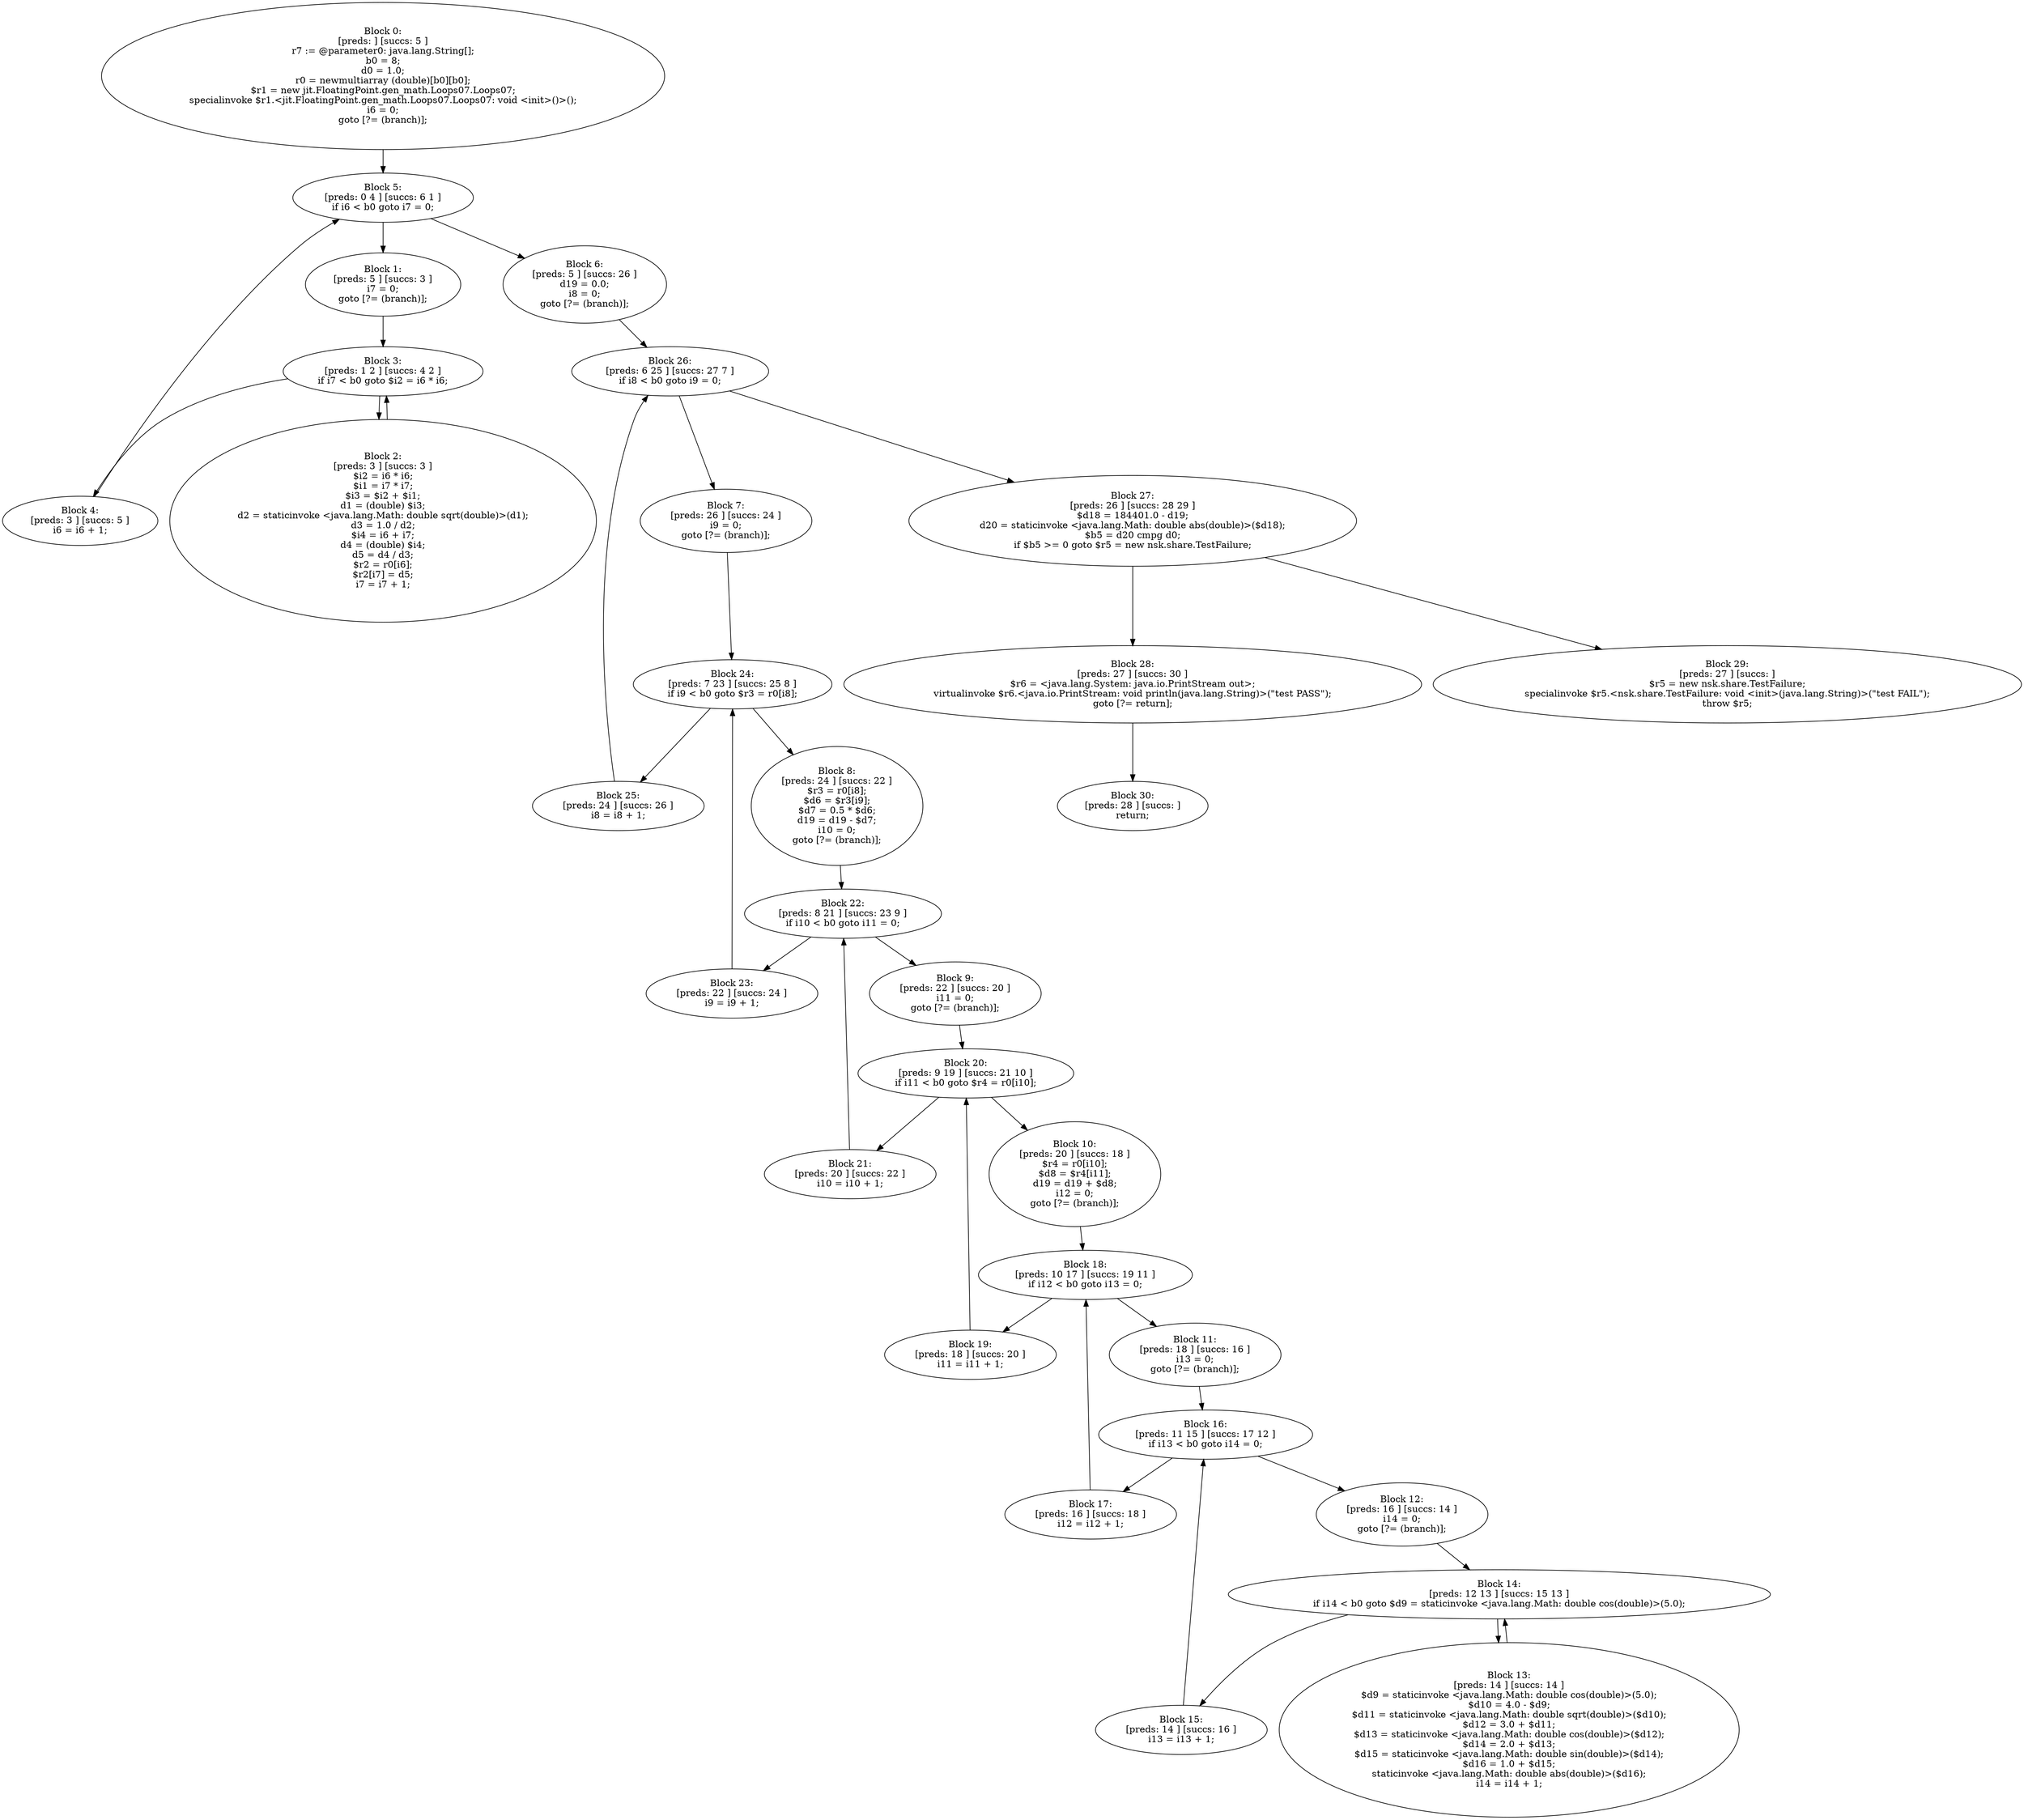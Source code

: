 digraph "unitGraph" {
    "Block 0:
[preds: ] [succs: 5 ]
r7 := @parameter0: java.lang.String[];
b0 = 8;
d0 = 1.0;
r0 = newmultiarray (double)[b0][b0];
$r1 = new jit.FloatingPoint.gen_math.Loops07.Loops07;
specialinvoke $r1.<jit.FloatingPoint.gen_math.Loops07.Loops07: void <init>()>();
i6 = 0;
goto [?= (branch)];
"
    "Block 1:
[preds: 5 ] [succs: 3 ]
i7 = 0;
goto [?= (branch)];
"
    "Block 2:
[preds: 3 ] [succs: 3 ]
$i2 = i6 * i6;
$i1 = i7 * i7;
$i3 = $i2 + $i1;
d1 = (double) $i3;
d2 = staticinvoke <java.lang.Math: double sqrt(double)>(d1);
d3 = 1.0 / d2;
$i4 = i6 + i7;
d4 = (double) $i4;
d5 = d4 / d3;
$r2 = r0[i6];
$r2[i7] = d5;
i7 = i7 + 1;
"
    "Block 3:
[preds: 1 2 ] [succs: 4 2 ]
if i7 < b0 goto $i2 = i6 * i6;
"
    "Block 4:
[preds: 3 ] [succs: 5 ]
i6 = i6 + 1;
"
    "Block 5:
[preds: 0 4 ] [succs: 6 1 ]
if i6 < b0 goto i7 = 0;
"
    "Block 6:
[preds: 5 ] [succs: 26 ]
d19 = 0.0;
i8 = 0;
goto [?= (branch)];
"
    "Block 7:
[preds: 26 ] [succs: 24 ]
i9 = 0;
goto [?= (branch)];
"
    "Block 8:
[preds: 24 ] [succs: 22 ]
$r3 = r0[i8];
$d6 = $r3[i9];
$d7 = 0.5 * $d6;
d19 = d19 - $d7;
i10 = 0;
goto [?= (branch)];
"
    "Block 9:
[preds: 22 ] [succs: 20 ]
i11 = 0;
goto [?= (branch)];
"
    "Block 10:
[preds: 20 ] [succs: 18 ]
$r4 = r0[i10];
$d8 = $r4[i11];
d19 = d19 + $d8;
i12 = 0;
goto [?= (branch)];
"
    "Block 11:
[preds: 18 ] [succs: 16 ]
i13 = 0;
goto [?= (branch)];
"
    "Block 12:
[preds: 16 ] [succs: 14 ]
i14 = 0;
goto [?= (branch)];
"
    "Block 13:
[preds: 14 ] [succs: 14 ]
$d9 = staticinvoke <java.lang.Math: double cos(double)>(5.0);
$d10 = 4.0 - $d9;
$d11 = staticinvoke <java.lang.Math: double sqrt(double)>($d10);
$d12 = 3.0 + $d11;
$d13 = staticinvoke <java.lang.Math: double cos(double)>($d12);
$d14 = 2.0 + $d13;
$d15 = staticinvoke <java.lang.Math: double sin(double)>($d14);
$d16 = 1.0 + $d15;
staticinvoke <java.lang.Math: double abs(double)>($d16);
i14 = i14 + 1;
"
    "Block 14:
[preds: 12 13 ] [succs: 15 13 ]
if i14 < b0 goto $d9 = staticinvoke <java.lang.Math: double cos(double)>(5.0);
"
    "Block 15:
[preds: 14 ] [succs: 16 ]
i13 = i13 + 1;
"
    "Block 16:
[preds: 11 15 ] [succs: 17 12 ]
if i13 < b0 goto i14 = 0;
"
    "Block 17:
[preds: 16 ] [succs: 18 ]
i12 = i12 + 1;
"
    "Block 18:
[preds: 10 17 ] [succs: 19 11 ]
if i12 < b0 goto i13 = 0;
"
    "Block 19:
[preds: 18 ] [succs: 20 ]
i11 = i11 + 1;
"
    "Block 20:
[preds: 9 19 ] [succs: 21 10 ]
if i11 < b0 goto $r4 = r0[i10];
"
    "Block 21:
[preds: 20 ] [succs: 22 ]
i10 = i10 + 1;
"
    "Block 22:
[preds: 8 21 ] [succs: 23 9 ]
if i10 < b0 goto i11 = 0;
"
    "Block 23:
[preds: 22 ] [succs: 24 ]
i9 = i9 + 1;
"
    "Block 24:
[preds: 7 23 ] [succs: 25 8 ]
if i9 < b0 goto $r3 = r0[i8];
"
    "Block 25:
[preds: 24 ] [succs: 26 ]
i8 = i8 + 1;
"
    "Block 26:
[preds: 6 25 ] [succs: 27 7 ]
if i8 < b0 goto i9 = 0;
"
    "Block 27:
[preds: 26 ] [succs: 28 29 ]
$d18 = 184401.0 - d19;
d20 = staticinvoke <java.lang.Math: double abs(double)>($d18);
$b5 = d20 cmpg d0;
if $b5 >= 0 goto $r5 = new nsk.share.TestFailure;
"
    "Block 28:
[preds: 27 ] [succs: 30 ]
$r6 = <java.lang.System: java.io.PrintStream out>;
virtualinvoke $r6.<java.io.PrintStream: void println(java.lang.String)>(\"test PASS\");
goto [?= return];
"
    "Block 29:
[preds: 27 ] [succs: ]
$r5 = new nsk.share.TestFailure;
specialinvoke $r5.<nsk.share.TestFailure: void <init>(java.lang.String)>(\"test FAIL\");
throw $r5;
"
    "Block 30:
[preds: 28 ] [succs: ]
return;
"
    "Block 0:
[preds: ] [succs: 5 ]
r7 := @parameter0: java.lang.String[];
b0 = 8;
d0 = 1.0;
r0 = newmultiarray (double)[b0][b0];
$r1 = new jit.FloatingPoint.gen_math.Loops07.Loops07;
specialinvoke $r1.<jit.FloatingPoint.gen_math.Loops07.Loops07: void <init>()>();
i6 = 0;
goto [?= (branch)];
"->"Block 5:
[preds: 0 4 ] [succs: 6 1 ]
if i6 < b0 goto i7 = 0;
";
    "Block 1:
[preds: 5 ] [succs: 3 ]
i7 = 0;
goto [?= (branch)];
"->"Block 3:
[preds: 1 2 ] [succs: 4 2 ]
if i7 < b0 goto $i2 = i6 * i6;
";
    "Block 2:
[preds: 3 ] [succs: 3 ]
$i2 = i6 * i6;
$i1 = i7 * i7;
$i3 = $i2 + $i1;
d1 = (double) $i3;
d2 = staticinvoke <java.lang.Math: double sqrt(double)>(d1);
d3 = 1.0 / d2;
$i4 = i6 + i7;
d4 = (double) $i4;
d5 = d4 / d3;
$r2 = r0[i6];
$r2[i7] = d5;
i7 = i7 + 1;
"->"Block 3:
[preds: 1 2 ] [succs: 4 2 ]
if i7 < b0 goto $i2 = i6 * i6;
";
    "Block 3:
[preds: 1 2 ] [succs: 4 2 ]
if i7 < b0 goto $i2 = i6 * i6;
"->"Block 4:
[preds: 3 ] [succs: 5 ]
i6 = i6 + 1;
";
    "Block 3:
[preds: 1 2 ] [succs: 4 2 ]
if i7 < b0 goto $i2 = i6 * i6;
"->"Block 2:
[preds: 3 ] [succs: 3 ]
$i2 = i6 * i6;
$i1 = i7 * i7;
$i3 = $i2 + $i1;
d1 = (double) $i3;
d2 = staticinvoke <java.lang.Math: double sqrt(double)>(d1);
d3 = 1.0 / d2;
$i4 = i6 + i7;
d4 = (double) $i4;
d5 = d4 / d3;
$r2 = r0[i6];
$r2[i7] = d5;
i7 = i7 + 1;
";
    "Block 4:
[preds: 3 ] [succs: 5 ]
i6 = i6 + 1;
"->"Block 5:
[preds: 0 4 ] [succs: 6 1 ]
if i6 < b0 goto i7 = 0;
";
    "Block 5:
[preds: 0 4 ] [succs: 6 1 ]
if i6 < b0 goto i7 = 0;
"->"Block 6:
[preds: 5 ] [succs: 26 ]
d19 = 0.0;
i8 = 0;
goto [?= (branch)];
";
    "Block 5:
[preds: 0 4 ] [succs: 6 1 ]
if i6 < b0 goto i7 = 0;
"->"Block 1:
[preds: 5 ] [succs: 3 ]
i7 = 0;
goto [?= (branch)];
";
    "Block 6:
[preds: 5 ] [succs: 26 ]
d19 = 0.0;
i8 = 0;
goto [?= (branch)];
"->"Block 26:
[preds: 6 25 ] [succs: 27 7 ]
if i8 < b0 goto i9 = 0;
";
    "Block 7:
[preds: 26 ] [succs: 24 ]
i9 = 0;
goto [?= (branch)];
"->"Block 24:
[preds: 7 23 ] [succs: 25 8 ]
if i9 < b0 goto $r3 = r0[i8];
";
    "Block 8:
[preds: 24 ] [succs: 22 ]
$r3 = r0[i8];
$d6 = $r3[i9];
$d7 = 0.5 * $d6;
d19 = d19 - $d7;
i10 = 0;
goto [?= (branch)];
"->"Block 22:
[preds: 8 21 ] [succs: 23 9 ]
if i10 < b0 goto i11 = 0;
";
    "Block 9:
[preds: 22 ] [succs: 20 ]
i11 = 0;
goto [?= (branch)];
"->"Block 20:
[preds: 9 19 ] [succs: 21 10 ]
if i11 < b0 goto $r4 = r0[i10];
";
    "Block 10:
[preds: 20 ] [succs: 18 ]
$r4 = r0[i10];
$d8 = $r4[i11];
d19 = d19 + $d8;
i12 = 0;
goto [?= (branch)];
"->"Block 18:
[preds: 10 17 ] [succs: 19 11 ]
if i12 < b0 goto i13 = 0;
";
    "Block 11:
[preds: 18 ] [succs: 16 ]
i13 = 0;
goto [?= (branch)];
"->"Block 16:
[preds: 11 15 ] [succs: 17 12 ]
if i13 < b0 goto i14 = 0;
";
    "Block 12:
[preds: 16 ] [succs: 14 ]
i14 = 0;
goto [?= (branch)];
"->"Block 14:
[preds: 12 13 ] [succs: 15 13 ]
if i14 < b0 goto $d9 = staticinvoke <java.lang.Math: double cos(double)>(5.0);
";
    "Block 13:
[preds: 14 ] [succs: 14 ]
$d9 = staticinvoke <java.lang.Math: double cos(double)>(5.0);
$d10 = 4.0 - $d9;
$d11 = staticinvoke <java.lang.Math: double sqrt(double)>($d10);
$d12 = 3.0 + $d11;
$d13 = staticinvoke <java.lang.Math: double cos(double)>($d12);
$d14 = 2.0 + $d13;
$d15 = staticinvoke <java.lang.Math: double sin(double)>($d14);
$d16 = 1.0 + $d15;
staticinvoke <java.lang.Math: double abs(double)>($d16);
i14 = i14 + 1;
"->"Block 14:
[preds: 12 13 ] [succs: 15 13 ]
if i14 < b0 goto $d9 = staticinvoke <java.lang.Math: double cos(double)>(5.0);
";
    "Block 14:
[preds: 12 13 ] [succs: 15 13 ]
if i14 < b0 goto $d9 = staticinvoke <java.lang.Math: double cos(double)>(5.0);
"->"Block 15:
[preds: 14 ] [succs: 16 ]
i13 = i13 + 1;
";
    "Block 14:
[preds: 12 13 ] [succs: 15 13 ]
if i14 < b0 goto $d9 = staticinvoke <java.lang.Math: double cos(double)>(5.0);
"->"Block 13:
[preds: 14 ] [succs: 14 ]
$d9 = staticinvoke <java.lang.Math: double cos(double)>(5.0);
$d10 = 4.0 - $d9;
$d11 = staticinvoke <java.lang.Math: double sqrt(double)>($d10);
$d12 = 3.0 + $d11;
$d13 = staticinvoke <java.lang.Math: double cos(double)>($d12);
$d14 = 2.0 + $d13;
$d15 = staticinvoke <java.lang.Math: double sin(double)>($d14);
$d16 = 1.0 + $d15;
staticinvoke <java.lang.Math: double abs(double)>($d16);
i14 = i14 + 1;
";
    "Block 15:
[preds: 14 ] [succs: 16 ]
i13 = i13 + 1;
"->"Block 16:
[preds: 11 15 ] [succs: 17 12 ]
if i13 < b0 goto i14 = 0;
";
    "Block 16:
[preds: 11 15 ] [succs: 17 12 ]
if i13 < b0 goto i14 = 0;
"->"Block 17:
[preds: 16 ] [succs: 18 ]
i12 = i12 + 1;
";
    "Block 16:
[preds: 11 15 ] [succs: 17 12 ]
if i13 < b0 goto i14 = 0;
"->"Block 12:
[preds: 16 ] [succs: 14 ]
i14 = 0;
goto [?= (branch)];
";
    "Block 17:
[preds: 16 ] [succs: 18 ]
i12 = i12 + 1;
"->"Block 18:
[preds: 10 17 ] [succs: 19 11 ]
if i12 < b0 goto i13 = 0;
";
    "Block 18:
[preds: 10 17 ] [succs: 19 11 ]
if i12 < b0 goto i13 = 0;
"->"Block 19:
[preds: 18 ] [succs: 20 ]
i11 = i11 + 1;
";
    "Block 18:
[preds: 10 17 ] [succs: 19 11 ]
if i12 < b0 goto i13 = 0;
"->"Block 11:
[preds: 18 ] [succs: 16 ]
i13 = 0;
goto [?= (branch)];
";
    "Block 19:
[preds: 18 ] [succs: 20 ]
i11 = i11 + 1;
"->"Block 20:
[preds: 9 19 ] [succs: 21 10 ]
if i11 < b0 goto $r4 = r0[i10];
";
    "Block 20:
[preds: 9 19 ] [succs: 21 10 ]
if i11 < b0 goto $r4 = r0[i10];
"->"Block 21:
[preds: 20 ] [succs: 22 ]
i10 = i10 + 1;
";
    "Block 20:
[preds: 9 19 ] [succs: 21 10 ]
if i11 < b0 goto $r4 = r0[i10];
"->"Block 10:
[preds: 20 ] [succs: 18 ]
$r4 = r0[i10];
$d8 = $r4[i11];
d19 = d19 + $d8;
i12 = 0;
goto [?= (branch)];
";
    "Block 21:
[preds: 20 ] [succs: 22 ]
i10 = i10 + 1;
"->"Block 22:
[preds: 8 21 ] [succs: 23 9 ]
if i10 < b0 goto i11 = 0;
";
    "Block 22:
[preds: 8 21 ] [succs: 23 9 ]
if i10 < b0 goto i11 = 0;
"->"Block 23:
[preds: 22 ] [succs: 24 ]
i9 = i9 + 1;
";
    "Block 22:
[preds: 8 21 ] [succs: 23 9 ]
if i10 < b0 goto i11 = 0;
"->"Block 9:
[preds: 22 ] [succs: 20 ]
i11 = 0;
goto [?= (branch)];
";
    "Block 23:
[preds: 22 ] [succs: 24 ]
i9 = i9 + 1;
"->"Block 24:
[preds: 7 23 ] [succs: 25 8 ]
if i9 < b0 goto $r3 = r0[i8];
";
    "Block 24:
[preds: 7 23 ] [succs: 25 8 ]
if i9 < b0 goto $r3 = r0[i8];
"->"Block 25:
[preds: 24 ] [succs: 26 ]
i8 = i8 + 1;
";
    "Block 24:
[preds: 7 23 ] [succs: 25 8 ]
if i9 < b0 goto $r3 = r0[i8];
"->"Block 8:
[preds: 24 ] [succs: 22 ]
$r3 = r0[i8];
$d6 = $r3[i9];
$d7 = 0.5 * $d6;
d19 = d19 - $d7;
i10 = 0;
goto [?= (branch)];
";
    "Block 25:
[preds: 24 ] [succs: 26 ]
i8 = i8 + 1;
"->"Block 26:
[preds: 6 25 ] [succs: 27 7 ]
if i8 < b0 goto i9 = 0;
";
    "Block 26:
[preds: 6 25 ] [succs: 27 7 ]
if i8 < b0 goto i9 = 0;
"->"Block 27:
[preds: 26 ] [succs: 28 29 ]
$d18 = 184401.0 - d19;
d20 = staticinvoke <java.lang.Math: double abs(double)>($d18);
$b5 = d20 cmpg d0;
if $b5 >= 0 goto $r5 = new nsk.share.TestFailure;
";
    "Block 26:
[preds: 6 25 ] [succs: 27 7 ]
if i8 < b0 goto i9 = 0;
"->"Block 7:
[preds: 26 ] [succs: 24 ]
i9 = 0;
goto [?= (branch)];
";
    "Block 27:
[preds: 26 ] [succs: 28 29 ]
$d18 = 184401.0 - d19;
d20 = staticinvoke <java.lang.Math: double abs(double)>($d18);
$b5 = d20 cmpg d0;
if $b5 >= 0 goto $r5 = new nsk.share.TestFailure;
"->"Block 28:
[preds: 27 ] [succs: 30 ]
$r6 = <java.lang.System: java.io.PrintStream out>;
virtualinvoke $r6.<java.io.PrintStream: void println(java.lang.String)>(\"test PASS\");
goto [?= return];
";
    "Block 27:
[preds: 26 ] [succs: 28 29 ]
$d18 = 184401.0 - d19;
d20 = staticinvoke <java.lang.Math: double abs(double)>($d18);
$b5 = d20 cmpg d0;
if $b5 >= 0 goto $r5 = new nsk.share.TestFailure;
"->"Block 29:
[preds: 27 ] [succs: ]
$r5 = new nsk.share.TestFailure;
specialinvoke $r5.<nsk.share.TestFailure: void <init>(java.lang.String)>(\"test FAIL\");
throw $r5;
";
    "Block 28:
[preds: 27 ] [succs: 30 ]
$r6 = <java.lang.System: java.io.PrintStream out>;
virtualinvoke $r6.<java.io.PrintStream: void println(java.lang.String)>(\"test PASS\");
goto [?= return];
"->"Block 30:
[preds: 28 ] [succs: ]
return;
";
}
